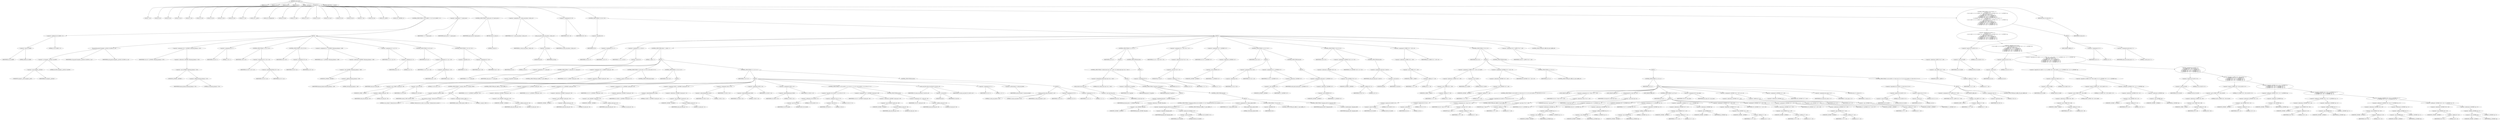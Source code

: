 digraph cache_insert {  
"1000124" [label = "(METHOD,cache_insert)" ]
"1000125" [label = "(PARAM,int a1)" ]
"1000126" [label = "(PARAM,void *cp)" ]
"1000127" [label = "(PARAM,int a3)" ]
"1000128" [label = "(PARAM,int a4)" ]
"1000129" [label = "(PARAM,__int16 a5)" ]
"1000130" [label = "(BLOCK,,)" ]
"1000131" [label = "(LOCAL,v7: int)" ]
"1000132" [label = "(LOCAL,v8: int)" ]
"1000133" [label = "(LOCAL,v9: int)" ]
"1000134" [label = "(LOCAL,v10: int)" ]
"1000135" [label = "(LOCAL,v11: int)" ]
"1000136" [label = "(LOCAL,v13: int)" ]
"1000137" [label = "(LOCAL,v14: int)" ]
"1000138" [label = "(LOCAL,v15: int)" ]
"1000139" [label = "(LOCAL,v16: int)" ]
"1000140" [label = "(LOCAL,v17: int)" ]
"1000141" [label = "(LOCAL,v18: __int16)" ]
"1000142" [label = "(LOCAL,v19: unsigned int)" ]
"1000143" [label = "(LOCAL,v20: bool)" ]
"1000144" [label = "(LOCAL,v21: bool)" ]
"1000145" [label = "(LOCAL,v22: int *)" ]
"1000146" [label = "(LOCAL,v23: int)" ]
"1000147" [label = "(LOCAL,v24: char *)" ]
"1000148" [label = "(LOCAL,v25: int)" ]
"1000149" [label = "(LOCAL,v26: int)" ]
"1000150" [label = "(LOCAL,v27: int)" ]
"1000151" [label = "(LOCAL,v28: int)" ]
"1000152" [label = "(LOCAL,v29: _BYTE *)" ]
"1000153" [label = "(LOCAL,v32: _DWORD [ 4 ])" ]
"1000154" [label = "(CONTROL_STRUCTURE,if ( (a5 & 0x980) != 0 ),if ( (a5 & 0x980) != 0 ))" ]
"1000155" [label = "(<operator>.notEquals,(a5 & 0x980) != 0)" ]
"1000156" [label = "(<operator>.and,a5 & 0x980)" ]
"1000157" [label = "(IDENTIFIER,a5,a5 & 0x980)" ]
"1000158" [label = "(LITERAL,0x980,a5 & 0x980)" ]
"1000159" [label = "(LITERAL,0,(a5 & 0x980) != 0)" ]
"1000160" [label = "(BLOCK,,)" ]
"1000161" [label = "(log_query,log_query((unsigned __int16)a5 | 0x10000, a1, cp))" ]
"1000162" [label = "(<operator>.or,(unsigned __int16)a5 | 0x10000)" ]
"1000163" [label = "(<operator>.cast,(unsigned __int16)a5)" ]
"1000164" [label = "(UNKNOWN,unsigned __int16,unsigned __int16)" ]
"1000165" [label = "(IDENTIFIER,a5,(unsigned __int16)a5)" ]
"1000166" [label = "(LITERAL,0x10000,(unsigned __int16)a5 | 0x10000)" ]
"1000167" [label = "(IDENTIFIER,a1,log_query((unsigned __int16)a5 | 0x10000, a1, cp))" ]
"1000168" [label = "(IDENTIFIER,cp,log_query((unsigned __int16)a5 | 0x10000, a1, cp))" ]
"1000169" [label = "(<operator>.assignment,v19 = *(_DWORD *)(dnsmasq_daemon + 252))" ]
"1000170" [label = "(IDENTIFIER,v19,v19 = *(_DWORD *)(dnsmasq_daemon + 252))" ]
"1000171" [label = "(<operator>.indirection,*(_DWORD *)(dnsmasq_daemon + 252))" ]
"1000172" [label = "(<operator>.cast,(_DWORD *)(dnsmasq_daemon + 252))" ]
"1000173" [label = "(UNKNOWN,_DWORD *,_DWORD *)" ]
"1000174" [label = "(<operator>.addition,dnsmasq_daemon + 252)" ]
"1000175" [label = "(IDENTIFIER,dnsmasq_daemon,dnsmasq_daemon + 252)" ]
"1000176" [label = "(LITERAL,252,dnsmasq_daemon + 252)" ]
"1000177" [label = "(<operator>.assignment,v20 = 1)" ]
"1000178" [label = "(IDENTIFIER,v20,v20 = 1)" ]
"1000179" [label = "(LITERAL,1,v20 = 1)" ]
"1000180" [label = "(CONTROL_STRUCTURE,if ( v19 ),if ( v19 ))" ]
"1000181" [label = "(IDENTIFIER,v19,if ( v19 ))" ]
"1000182" [label = "(<operator>.assignment,v20 = v19 >= a4)" ]
"1000183" [label = "(IDENTIFIER,v20,v20 = v19 >= a4)" ]
"1000184" [label = "(<operator>.greaterEqualsThan,v19 >= a4)" ]
"1000185" [label = "(IDENTIFIER,v19,v19 >= a4)" ]
"1000186" [label = "(IDENTIFIER,a4,v19 >= a4)" ]
"1000187" [label = "(CONTROL_STRUCTURE,if ( v20 ),if ( v20 ))" ]
"1000188" [label = "(IDENTIFIER,v20,if ( v20 ))" ]
"1000189" [label = "(<operator>.assignment,v19 = a4)" ]
"1000190" [label = "(IDENTIFIER,v19,v19 = a4)" ]
"1000191" [label = "(IDENTIFIER,a4,v19 = a4)" ]
"1000192" [label = "(<operator>.assignment,a4 = *(_DWORD *)(dnsmasq_daemon + 248))" ]
"1000193" [label = "(IDENTIFIER,a4,a4 = *(_DWORD *)(dnsmasq_daemon + 248))" ]
"1000194" [label = "(<operator>.indirection,*(_DWORD *)(dnsmasq_daemon + 248))" ]
"1000195" [label = "(<operator>.cast,(_DWORD *)(dnsmasq_daemon + 248))" ]
"1000196" [label = "(UNKNOWN,_DWORD *,_DWORD *)" ]
"1000197" [label = "(<operator>.addition,dnsmasq_daemon + 248)" ]
"1000198" [label = "(IDENTIFIER,dnsmasq_daemon,dnsmasq_daemon + 248)" ]
"1000199" [label = "(LITERAL,248,dnsmasq_daemon + 248)" ]
"1000200" [label = "(<operator>.assignment,v21 = a4 != 0)" ]
"1000201" [label = "(IDENTIFIER,v21,v21 = a4 != 0)" ]
"1000202" [label = "(<operator>.notEquals,a4 != 0)" ]
"1000203" [label = "(IDENTIFIER,a4,a4 != 0)" ]
"1000204" [label = "(LITERAL,0,a4 != 0)" ]
"1000205" [label = "(CONTROL_STRUCTURE,if ( a4 ),if ( a4 ))" ]
"1000206" [label = "(IDENTIFIER,a4,if ( a4 ))" ]
"1000207" [label = "(<operator>.assignment,v21 = a4 > v19)" ]
"1000208" [label = "(IDENTIFIER,v21,v21 = a4 > v19)" ]
"1000209" [label = "(<operator>.greaterThan,a4 > v19)" ]
"1000210" [label = "(IDENTIFIER,a4,a4 > v19)" ]
"1000211" [label = "(IDENTIFIER,v19,a4 > v19)" ]
"1000212" [label = "(CONTROL_STRUCTURE,if ( !v21 ),if ( !v21 ))" ]
"1000213" [label = "(<operator>.logicalNot,!v21)" ]
"1000214" [label = "(IDENTIFIER,v21,!v21)" ]
"1000215" [label = "(<operator>.assignment,a4 = v19)" ]
"1000216" [label = "(IDENTIFIER,a4,a4 = v19)" ]
"1000217" [label = "(IDENTIFIER,v19,a4 = v19)" ]
"1000218" [label = "(<operator>.assignment,v7 = insert_error)" ]
"1000219" [label = "(IDENTIFIER,v7,v7 = insert_error)" ]
"1000220" [label = "(IDENTIFIER,insert_error,v7 = insert_error)" ]
"1000221" [label = "(CONTROL_STRUCTURE,if ( insert_error ),if ( insert_error ))" ]
"1000222" [label = "(IDENTIFIER,insert_error,if ( insert_error ))" ]
"1000223" [label = "(RETURN,return 0;,return 0;)" ]
"1000224" [label = "(LITERAL,0,return 0;)" ]
"1000225" [label = "(<operator>.assignment,v9 = cache_scan_free(a1, (int)cp, a3))" ]
"1000226" [label = "(IDENTIFIER,v9,v9 = cache_scan_free(a1, (int)cp, a3))" ]
"1000227" [label = "(cache_scan_free,cache_scan_free(a1, (int)cp, a3))" ]
"1000228" [label = "(IDENTIFIER,a1,cache_scan_free(a1, (int)cp, a3))" ]
"1000229" [label = "(<operator>.cast,(int)cp)" ]
"1000230" [label = "(UNKNOWN,int,int)" ]
"1000231" [label = "(IDENTIFIER,cp,(int)cp)" ]
"1000232" [label = "(IDENTIFIER,a3,cache_scan_free(a1, (int)cp, a3))" ]
"1000233" [label = "(<operator>.assignment,v8 = v9)" ]
"1000234" [label = "(IDENTIFIER,v8,v8 = v9)" ]
"1000235" [label = "(IDENTIFIER,v9,v8 = v9)" ]
"1000236" [label = "(CONTROL_STRUCTURE,if ( !v9 ),if ( !v9 ))" ]
"1000237" [label = "(<operator>.logicalNot,!v9)" ]
"1000238" [label = "(IDENTIFIER,v9,!v9)" ]
"1000239" [label = "(BLOCK,,)" ]
"1000240" [label = "(<operator>.assignment,v10 = v7)" ]
"1000241" [label = "(IDENTIFIER,v10,v10 = v7)" ]
"1000242" [label = "(IDENTIFIER,v7,v10 = v7)" ]
"1000243" [label = "(<operator>.assignment,v11 = a5 & 4)" ]
"1000244" [label = "(IDENTIFIER,v11,v11 = a5 & 4)" ]
"1000245" [label = "(<operator>.and,a5 & 4)" ]
"1000246" [label = "(IDENTIFIER,a5,a5 & 4)" ]
"1000247" [label = "(LITERAL,4,a5 & 4)" ]
"1000248" [label = "(CONTROL_STRUCTURE,while ( 1 ),while ( 1 ))" ]
"1000249" [label = "(LITERAL,1,while ( 1 ))" ]
"1000250" [label = "(BLOCK,,)" ]
"1000251" [label = "(<operator>.assignment,v17 = cache_tail)" ]
"1000252" [label = "(IDENTIFIER,v17,v17 = cache_tail)" ]
"1000253" [label = "(IDENTIFIER,cache_tail,v17 = cache_tail)" ]
"1000254" [label = "(CONTROL_STRUCTURE,if ( !cache_tail ),if ( !cache_tail ))" ]
"1000255" [label = "(<operator>.logicalNot,!cache_tail)" ]
"1000256" [label = "(IDENTIFIER,cache_tail,!cache_tail)" ]
"1000257" [label = "(CONTROL_STRUCTURE,goto LABEL_27;,goto LABEL_27;)" ]
"1000258" [label = "(<operator>.assignment,v18 = *(_WORD *)(cache_tail + 36))" ]
"1000259" [label = "(IDENTIFIER,v18,v18 = *(_WORD *)(cache_tail + 36))" ]
"1000260" [label = "(<operator>.indirection,*(_WORD *)(cache_tail + 36))" ]
"1000261" [label = "(<operator>.cast,(_WORD *)(cache_tail + 36))" ]
"1000262" [label = "(UNKNOWN,_WORD *,_WORD *)" ]
"1000263" [label = "(<operator>.addition,cache_tail + 36)" ]
"1000264" [label = "(IDENTIFIER,cache_tail,cache_tail + 36)" ]
"1000265" [label = "(LITERAL,36,cache_tail + 36)" ]
"1000266" [label = "(CONTROL_STRUCTURE,if ( (v18 & 0xC) == 0 ),if ( (v18 & 0xC) == 0 ))" ]
"1000267" [label = "(<operator>.equals,(v18 & 0xC) == 0)" ]
"1000268" [label = "(<operator>.and,v18 & 0xC)" ]
"1000269" [label = "(IDENTIFIER,v18,v18 & 0xC)" ]
"1000270" [label = "(LITERAL,0xC,v18 & 0xC)" ]
"1000271" [label = "(LITERAL,0,(v18 & 0xC) == 0)" ]
"1000272" [label = "(CONTROL_STRUCTURE,break;,break;)" ]
"1000273" [label = "(CONTROL_STRUCTURE,if ( v10 ),if ( v10 ))" ]
"1000274" [label = "(IDENTIFIER,v10,if ( v10 ))" ]
"1000275" [label = "(BLOCK,,)" ]
"1000276" [label = "(CONTROL_STRUCTURE,if ( !warned_11088 ),if ( !warned_11088 ))" ]
"1000277" [label = "(<operator>.logicalNot,!warned_11088)" ]
"1000278" [label = "(IDENTIFIER,warned_11088,!warned_11088)" ]
"1000279" [label = "(BLOCK,,)" ]
"1000280" [label = "(my_syslog,my_syslog(3, \"Internal error in cache.\"))" ]
"1000281" [label = "(LITERAL,3,my_syslog(3, \"Internal error in cache.\"))" ]
"1000282" [label = "(LITERAL,\"Internal error in cache.\",my_syslog(3, \"Internal error in cache.\"))" ]
"1000283" [label = "(<operator>.assignment,warned_11088 = 1)" ]
"1000284" [label = "(IDENTIFIER,warned_11088,warned_11088 = 1)" ]
"1000285" [label = "(LITERAL,1,warned_11088 = 1)" ]
"1000286" [label = "(CONTROL_STRUCTURE,goto LABEL_27;,goto LABEL_27;)" ]
"1000287" [label = "(CONTROL_STRUCTURE,if ( v11 ),if ( v11 ))" ]
"1000288" [label = "(IDENTIFIER,v11,if ( v11 ))" ]
"1000289" [label = "(BLOCK,,)" ]
"1000290" [label = "(<operator>.assignment,v13 = *(_DWORD *)(cache_tail + 16))" ]
"1000291" [label = "(IDENTIFIER,v13,v13 = *(_DWORD *)(cache_tail + 16))" ]
"1000292" [label = "(<operator>.indirection,*(_DWORD *)(cache_tail + 16))" ]
"1000293" [label = "(<operator>.cast,(_DWORD *)(cache_tail + 16))" ]
"1000294" [label = "(UNKNOWN,_DWORD *,_DWORD *)" ]
"1000295" [label = "(<operator>.addition,cache_tail + 16)" ]
"1000296" [label = "(IDENTIFIER,cache_tail,cache_tail + 16)" ]
"1000297" [label = "(LITERAL,16,cache_tail + 16)" ]
"1000298" [label = "(<operator>.assignment,v14 = *(_DWORD *)(cache_tail + 20))" ]
"1000299" [label = "(IDENTIFIER,v14,v14 = *(_DWORD *)(cache_tail + 20))" ]
"1000300" [label = "(<operator>.indirection,*(_DWORD *)(cache_tail + 20))" ]
"1000301" [label = "(<operator>.cast,(_DWORD *)(cache_tail + 20))" ]
"1000302" [label = "(UNKNOWN,_DWORD *,_DWORD *)" ]
"1000303" [label = "(<operator>.addition,cache_tail + 20)" ]
"1000304" [label = "(IDENTIFIER,cache_tail,cache_tail + 20)" ]
"1000305" [label = "(LITERAL,20,cache_tail + 20)" ]
"1000306" [label = "(<operator>.assignment,v15 = *(_DWORD *)(cache_tail + 24))" ]
"1000307" [label = "(IDENTIFIER,v15,v15 = *(_DWORD *)(cache_tail + 24))" ]
"1000308" [label = "(<operator>.indirection,*(_DWORD *)(cache_tail + 24))" ]
"1000309" [label = "(<operator>.cast,(_DWORD *)(cache_tail + 24))" ]
"1000310" [label = "(UNKNOWN,_DWORD *,_DWORD *)" ]
"1000311" [label = "(<operator>.addition,cache_tail + 24)" ]
"1000312" [label = "(IDENTIFIER,cache_tail,cache_tail + 24)" ]
"1000313" [label = "(LITERAL,24,cache_tail + 24)" ]
"1000314" [label = "(<operator>.assignment,v32[0] = *(_DWORD *)(cache_tail + 12))" ]
"1000315" [label = "(<operator>.indirectIndexAccess,v32[0])" ]
"1000316" [label = "(IDENTIFIER,v32,v32[0] = *(_DWORD *)(cache_tail + 12))" ]
"1000317" [label = "(LITERAL,0,v32[0] = *(_DWORD *)(cache_tail + 12))" ]
"1000318" [label = "(<operator>.indirection,*(_DWORD *)(cache_tail + 12))" ]
"1000319" [label = "(<operator>.cast,(_DWORD *)(cache_tail + 12))" ]
"1000320" [label = "(UNKNOWN,_DWORD *,_DWORD *)" ]
"1000321" [label = "(<operator>.addition,cache_tail + 12)" ]
"1000322" [label = "(IDENTIFIER,cache_tail,cache_tail + 12)" ]
"1000323" [label = "(LITERAL,12,cache_tail + 12)" ]
"1000324" [label = "(<operator>.assignment,v32[1] = v13)" ]
"1000325" [label = "(<operator>.indirectIndexAccess,v32[1])" ]
"1000326" [label = "(IDENTIFIER,v32,v32[1] = v13)" ]
"1000327" [label = "(LITERAL,1,v32[1] = v13)" ]
"1000328" [label = "(IDENTIFIER,v13,v32[1] = v13)" ]
"1000329" [label = "(<operator>.assignment,v32[2] = v14)" ]
"1000330" [label = "(<operator>.indirectIndexAccess,v32[2])" ]
"1000331" [label = "(IDENTIFIER,v32,v32[2] = v14)" ]
"1000332" [label = "(LITERAL,2,v32[2] = v14)" ]
"1000333" [label = "(IDENTIFIER,v14,v32[2] = v14)" ]
"1000334" [label = "(<operator>.assignment,v32[3] = v15)" ]
"1000335" [label = "(<operator>.indirectIndexAccess,v32[3])" ]
"1000336" [label = "(IDENTIFIER,v32,v32[3] = v15)" ]
"1000337" [label = "(LITERAL,3,v32[3] = v15)" ]
"1000338" [label = "(IDENTIFIER,v15,v32[3] = v15)" ]
"1000339" [label = "(CONTROL_STRUCTURE,if ( (v18 & 0x200) != 0 || (v18 & 2) != 0 ),if ( (v18 & 0x200) != 0 || (v18 & 2) != 0 ))" ]
"1000340" [label = "(<operator>.logicalOr,(v18 & 0x200) != 0 || (v18 & 2) != 0)" ]
"1000341" [label = "(<operator>.notEquals,(v18 & 0x200) != 0)" ]
"1000342" [label = "(<operator>.and,v18 & 0x200)" ]
"1000343" [label = "(IDENTIFIER,v18,v18 & 0x200)" ]
"1000344" [label = "(LITERAL,0x200,v18 & 0x200)" ]
"1000345" [label = "(LITERAL,0,(v18 & 0x200) != 0)" ]
"1000346" [label = "(<operator>.notEquals,(v18 & 2) != 0)" ]
"1000347" [label = "(<operator>.and,v18 & 2)" ]
"1000348" [label = "(IDENTIFIER,v18,v18 & 2)" ]
"1000349" [label = "(LITERAL,2,v18 & 2)" ]
"1000350" [label = "(LITERAL,0,(v18 & 2) != 0)" ]
"1000351" [label = "(<operator>.assignment,v16 = *(_DWORD *)(cache_tail + 40))" ]
"1000352" [label = "(IDENTIFIER,v16,v16 = *(_DWORD *)(cache_tail + 40))" ]
"1000353" [label = "(<operator>.indirection,*(_DWORD *)(cache_tail + 40))" ]
"1000354" [label = "(<operator>.cast,(_DWORD *)(cache_tail + 40))" ]
"1000355" [label = "(UNKNOWN,_DWORD *,_DWORD *)" ]
"1000356" [label = "(<operator>.addition,cache_tail + 40)" ]
"1000357" [label = "(IDENTIFIER,cache_tail,cache_tail + 40)" ]
"1000358" [label = "(LITERAL,40,cache_tail + 40)" ]
"1000359" [label = "(CONTROL_STRUCTURE,else,else)" ]
"1000360" [label = "(<operator>.assignment,v16 = cache_tail + 40)" ]
"1000361" [label = "(IDENTIFIER,v16,v16 = cache_tail + 40)" ]
"1000362" [label = "(<operator>.addition,cache_tail + 40)" ]
"1000363" [label = "(IDENTIFIER,cache_tail,cache_tail + 40)" ]
"1000364" [label = "(LITERAL,40,cache_tail + 40)" ]
"1000365" [label = "(cache_scan_free,cache_scan_free(v16, (int)v32, a3))" ]
"1000366" [label = "(IDENTIFIER,v16,cache_scan_free(v16, (int)v32, a3))" ]
"1000367" [label = "(<operator>.cast,(int)v32)" ]
"1000368" [label = "(UNKNOWN,int,int)" ]
"1000369" [label = "(IDENTIFIER,v32,(int)v32)" ]
"1000370" [label = "(IDENTIFIER,a3,cache_scan_free(v16, (int)v32, a3))" ]
"1000371" [label = "(<operator>.assignment,v10 = 1)" ]
"1000372" [label = "(IDENTIFIER,v10,v10 = 1)" ]
"1000373" [label = "(LITERAL,1,v10 = 1)" ]
"1000374" [label = "(<operator>.preIncrement,++cache_live_freed)" ]
"1000375" [label = "(IDENTIFIER,cache_live_freed,++cache_live_freed)" ]
"1000376" [label = "(CONTROL_STRUCTURE,else,else)" ]
"1000377" [label = "(BLOCK,,)" ]
"1000378" [label = "(cache_scan_free,cache_scan_free(0, 0, a3))" ]
"1000379" [label = "(LITERAL,0,cache_scan_free(0, 0, a3))" ]
"1000380" [label = "(LITERAL,0,cache_scan_free(0, 0, a3))" ]
"1000381" [label = "(IDENTIFIER,a3,cache_scan_free(0, 0, a3))" ]
"1000382" [label = "(<operator>.assignment,v10 = 0)" ]
"1000383" [label = "(IDENTIFIER,v10,v10 = 0)" ]
"1000384" [label = "(LITERAL,0,v10 = 0)" ]
"1000385" [label = "(<operator>.assignment,v11 = 1)" ]
"1000386" [label = "(IDENTIFIER,v11,v11 = 1)" ]
"1000387" [label = "(LITERAL,1,v11 = 1)" ]
"1000388" [label = "(CONTROL_STRUCTURE,if ( a1 ),if ( a1 ))" ]
"1000389" [label = "(IDENTIFIER,a1,if ( a1 ))" ]
"1000390" [label = "(BLOCK,,)" ]
"1000391" [label = "(CONTROL_STRUCTURE,if ( strlen((const char *)a1) > 0x31 ),if ( strlen((const char *)a1) > 0x31 ))" ]
"1000392" [label = "(<operator>.greaterThan,strlen((const char *)a1) > 0x31)" ]
"1000393" [label = "(strlen,strlen((const char *)a1))" ]
"1000394" [label = "(<operator>.cast,(const char *)a1)" ]
"1000395" [label = "(UNKNOWN,const char *,const char *)" ]
"1000396" [label = "(IDENTIFIER,a1,(const char *)a1)" ]
"1000397" [label = "(LITERAL,0x31,strlen((const char *)a1) > 0x31)" ]
"1000398" [label = "(BLOCK,,)" ]
"1000399" [label = "(<operator>.assignment,v8 = big_free)" ]
"1000400" [label = "(IDENTIFIER,v8,v8 = big_free)" ]
"1000401" [label = "(IDENTIFIER,big_free,v8 = big_free)" ]
"1000402" [label = "(CONTROL_STRUCTURE,if ( big_free ),if ( big_free ))" ]
"1000403" [label = "(IDENTIFIER,big_free,if ( big_free ))" ]
"1000404" [label = "(BLOCK,,)" ]
"1000405" [label = "(<operator>.assignment,big_free = *(_DWORD *)big_free)" ]
"1000406" [label = "(IDENTIFIER,big_free,big_free = *(_DWORD *)big_free)" ]
"1000407" [label = "(<operator>.indirection,*(_DWORD *)big_free)" ]
"1000408" [label = "(<operator>.cast,(_DWORD *)big_free)" ]
"1000409" [label = "(UNKNOWN,_DWORD *,_DWORD *)" ]
"1000410" [label = "(IDENTIFIER,big_free,(_DWORD *)big_free)" ]
"1000411" [label = "(CONTROL_STRUCTURE,else,else)" ]
"1000412" [label = "(BLOCK,,)" ]
"1000413" [label = "(CONTROL_STRUCTURE,if ( !bignames_left && (a5 & 0x5000) == 0 ),if ( !bignames_left && (a5 & 0x5000) == 0 ))" ]
"1000414" [label = "(<operator>.logicalAnd,!bignames_left && (a5 & 0x5000) == 0)" ]
"1000415" [label = "(<operator>.logicalNot,!bignames_left)" ]
"1000416" [label = "(IDENTIFIER,bignames_left,!bignames_left)" ]
"1000417" [label = "(<operator>.equals,(a5 & 0x5000) == 0)" ]
"1000418" [label = "(<operator>.and,a5 & 0x5000)" ]
"1000419" [label = "(IDENTIFIER,a5,a5 & 0x5000)" ]
"1000420" [label = "(LITERAL,0x5000,a5 & 0x5000)" ]
"1000421" [label = "(LITERAL,0,(a5 & 0x5000) == 0)" ]
"1000422" [label = "(CONTROL_STRUCTURE,goto LABEL_27;,goto LABEL_27;)" ]
"1000423" [label = "(<operator>.assignment,v8 = whine_malloc(1028))" ]
"1000424" [label = "(IDENTIFIER,v8,v8 = whine_malloc(1028))" ]
"1000425" [label = "(whine_malloc,whine_malloc(1028))" ]
"1000426" [label = "(LITERAL,1028,whine_malloc(1028))" ]
"1000427" [label = "(CONTROL_STRUCTURE,if ( !v8 ),if ( !v8 ))" ]
"1000428" [label = "(<operator>.logicalNot,!v8)" ]
"1000429" [label = "(IDENTIFIER,v8,!v8)" ]
"1000430" [label = "(CONTROL_STRUCTURE,goto LABEL_27;,goto LABEL_27;)" ]
"1000431" [label = "(CONTROL_STRUCTURE,if ( bignames_left ),if ( bignames_left ))" ]
"1000432" [label = "(IDENTIFIER,bignames_left,if ( bignames_left ))" ]
"1000433" [label = "(<operator>.preDecrement,--bignames_left)" ]
"1000434" [label = "(IDENTIFIER,bignames_left,--bignames_left)" ]
"1000435" [label = "(CONTROL_STRUCTURE,else,else)" ]
"1000436" [label = "(BLOCK,,)" ]
"1000437" [label = "(<operator>.assignment,v8 = 0)" ]
"1000438" [label = "(IDENTIFIER,v8,v8 = 0)" ]
"1000439" [label = "(LITERAL,0,v8 = 0)" ]
"1000440" [label = "(<operator>.assignment,v22 = *(int **)(v17 + 4))" ]
"1000441" [label = "(IDENTIFIER,v22,v22 = *(int **)(v17 + 4))" ]
"1000442" [label = "(<operator>.indirection,*(int **)(v17 + 4))" ]
"1000443" [label = "(<operator>.cast,(int **)(v17 + 4))" ]
"1000444" [label = "(UNKNOWN,int **,int **)" ]
"1000445" [label = "(<operator>.addition,v17 + 4)" ]
"1000446" [label = "(IDENTIFIER,v17,v17 + 4)" ]
"1000447" [label = "(LITERAL,4,v17 + 4)" ]
"1000448" [label = "(<operator>.assignment,v23 = *(_DWORD *)v17)" ]
"1000449" [label = "(IDENTIFIER,v23,v23 = *(_DWORD *)v17)" ]
"1000450" [label = "(<operator>.indirection,*(_DWORD *)v17)" ]
"1000451" [label = "(<operator>.cast,(_DWORD *)v17)" ]
"1000452" [label = "(UNKNOWN,_DWORD *,_DWORD *)" ]
"1000453" [label = "(IDENTIFIER,v17,(_DWORD *)v17)" ]
"1000454" [label = "(CONTROL_STRUCTURE,if ( v22 ),if ( v22 ))" ]
"1000455" [label = "(IDENTIFIER,v22,if ( v22 ))" ]
"1000456" [label = "(BLOCK,,)" ]
"1000457" [label = "(<operator>.assignment,*v22 = v23)" ]
"1000458" [label = "(<operator>.indirection,*v22)" ]
"1000459" [label = "(IDENTIFIER,v22,*v22 = v23)" ]
"1000460" [label = "(IDENTIFIER,v23,*v22 = v23)" ]
"1000461" [label = "(<operator>.assignment,v23 = *(_DWORD *)v17)" ]
"1000462" [label = "(IDENTIFIER,v23,v23 = *(_DWORD *)v17)" ]
"1000463" [label = "(<operator>.indirection,*(_DWORD *)v17)" ]
"1000464" [label = "(<operator>.cast,(_DWORD *)v17)" ]
"1000465" [label = "(UNKNOWN,_DWORD *,_DWORD *)" ]
"1000466" [label = "(IDENTIFIER,v17,(_DWORD *)v17)" ]
"1000467" [label = "(CONTROL_STRUCTURE,else,else)" ]
"1000468" [label = "(BLOCK,,)" ]
"1000469" [label = "(<operator>.assignment,cache_head = *(_DWORD *)v17)" ]
"1000470" [label = "(IDENTIFIER,cache_head,cache_head = *(_DWORD *)v17)" ]
"1000471" [label = "(<operator>.indirection,*(_DWORD *)v17)" ]
"1000472" [label = "(<operator>.cast,(_DWORD *)v17)" ]
"1000473" [label = "(UNKNOWN,_DWORD *,_DWORD *)" ]
"1000474" [label = "(IDENTIFIER,v17,(_DWORD *)v17)" ]
"1000475" [label = "(CONTROL_STRUCTURE,if ( v23 ),if ( v23 ))" ]
"1000476" [label = "(IDENTIFIER,v23,if ( v23 ))" ]
"1000477" [label = "(<operator>.assignment,*(_DWORD *)(v23 + 4) = v22)" ]
"1000478" [label = "(<operator>.indirection,*(_DWORD *)(v23 + 4))" ]
"1000479" [label = "(<operator>.cast,(_DWORD *)(v23 + 4))" ]
"1000480" [label = "(UNKNOWN,_DWORD *,_DWORD *)" ]
"1000481" [label = "(<operator>.addition,v23 + 4)" ]
"1000482" [label = "(IDENTIFIER,v23,v23 + 4)" ]
"1000483" [label = "(LITERAL,4,v23 + 4)" ]
"1000484" [label = "(IDENTIFIER,v22,*(_DWORD *)(v23 + 4) = v22)" ]
"1000485" [label = "(CONTROL_STRUCTURE,else,else)" ]
"1000486" [label = "(<operator>.assignment,cache_tail = (int)v22)" ]
"1000487" [label = "(IDENTIFIER,cache_tail,cache_tail = (int)v22)" ]
"1000488" [label = "(<operator>.cast,(int)v22)" ]
"1000489" [label = "(UNKNOWN,int,int)" ]
"1000490" [label = "(IDENTIFIER,v22,(int)v22)" ]
"1000491" [label = "(<operator>.assignment,*(_WORD *)(v17 + 36) = a5)" ]
"1000492" [label = "(<operator>.indirection,*(_WORD *)(v17 + 36))" ]
"1000493" [label = "(<operator>.cast,(_WORD *)(v17 + 36))" ]
"1000494" [label = "(UNKNOWN,_WORD *,_WORD *)" ]
"1000495" [label = "(<operator>.addition,v17 + 36)" ]
"1000496" [label = "(IDENTIFIER,v17,v17 + 36)" ]
"1000497" [label = "(LITERAL,36,v17 + 36)" ]
"1000498" [label = "(IDENTIFIER,a5,*(_WORD *)(v17 + 36) = a5)" ]
"1000499" [label = "(CONTROL_STRUCTURE,if ( v8 ),if ( v8 ))" ]
"1000500" [label = "(IDENTIFIER,v8,if ( v8 ))" ]
"1000501" [label = "(BLOCK,,)" ]
"1000502" [label = "(<operator>.assignment,*(_WORD *)(v17 + 36) = a5 | 0x200)" ]
"1000503" [label = "(<operator>.indirection,*(_WORD *)(v17 + 36))" ]
"1000504" [label = "(<operator>.cast,(_WORD *)(v17 + 36))" ]
"1000505" [label = "(UNKNOWN,_WORD *,_WORD *)" ]
"1000506" [label = "(<operator>.addition,v17 + 36)" ]
"1000507" [label = "(IDENTIFIER,v17,v17 + 36)" ]
"1000508" [label = "(LITERAL,36,v17 + 36)" ]
"1000509" [label = "(<operator>.or,a5 | 0x200)" ]
"1000510" [label = "(IDENTIFIER,a5,a5 | 0x200)" ]
"1000511" [label = "(LITERAL,0x200,a5 | 0x200)" ]
"1000512" [label = "(<operator>.assignment,*(_DWORD *)(v17 + 40) = v8)" ]
"1000513" [label = "(<operator>.indirection,*(_DWORD *)(v17 + 40))" ]
"1000514" [label = "(<operator>.cast,(_DWORD *)(v17 + 40))" ]
"1000515" [label = "(UNKNOWN,_DWORD *,_DWORD *)" ]
"1000516" [label = "(<operator>.addition,v17 + 40)" ]
"1000517" [label = "(IDENTIFIER,v17,v17 + 40)" ]
"1000518" [label = "(LITERAL,40,v17 + 40)" ]
"1000519" [label = "(IDENTIFIER,v8,*(_DWORD *)(v17 + 40) = v8)" ]
"1000520" [label = "(CONTROL_STRUCTURE,if ( a1 ),if ( a1 ))" ]
"1000521" [label = "(IDENTIFIER,a1,if ( a1 ))" ]
"1000522" [label = "(CONTROL_STRUCTURE,goto LABEL_54;,goto LABEL_54;)" ]
"1000523" [label = "(CONTROL_STRUCTURE,else,else)" ]
"1000524" [label = "(BLOCK,,)" ]
"1000525" [label = "(CONTROL_STRUCTURE,if ( a1 ),if ( a1 ))" ]
"1000526" [label = "(IDENTIFIER,a1,if ( a1 ))" ]
"1000527" [label = "(BLOCK,,)" ]
"1000528" [label = "(CONTROL_STRUCTURE,if ( (a5 & 0x200) == 0 && (a5 & 2) == 0 ),if ( (a5 & 0x200) == 0 && (a5 & 2) == 0 ))" ]
"1000529" [label = "(<operator>.logicalAnd,(a5 & 0x200) == 0 && (a5 & 2) == 0)" ]
"1000530" [label = "(<operator>.equals,(a5 & 0x200) == 0)" ]
"1000531" [label = "(<operator>.and,a5 & 0x200)" ]
"1000532" [label = "(IDENTIFIER,a5,a5 & 0x200)" ]
"1000533" [label = "(LITERAL,0x200,a5 & 0x200)" ]
"1000534" [label = "(LITERAL,0,(a5 & 0x200) == 0)" ]
"1000535" [label = "(<operator>.equals,(a5 & 2) == 0)" ]
"1000536" [label = "(<operator>.and,a5 & 2)" ]
"1000537" [label = "(IDENTIFIER,a5,a5 & 2)" ]
"1000538" [label = "(LITERAL,2,a5 & 2)" ]
"1000539" [label = "(LITERAL,0,(a5 & 2) == 0)" ]
"1000540" [label = "(BLOCK,,)" ]
"1000541" [label = "(<operator>.assignment,v24 = (char *)(v17 + 40))" ]
"1000542" [label = "(IDENTIFIER,v24,v24 = (char *)(v17 + 40))" ]
"1000543" [label = "(<operator>.cast,(char *)(v17 + 40))" ]
"1000544" [label = "(UNKNOWN,char *,char *)" ]
"1000545" [label = "(<operator>.addition,v17 + 40)" ]
"1000546" [label = "(IDENTIFIER,v17,v17 + 40)" ]
"1000547" [label = "(LITERAL,40,v17 + 40)" ]
"1000548" [label = "(CONTROL_STRUCTURE,goto LABEL_55;,goto LABEL_55;)" ]
"1000549" [label = "(JUMP_TARGET,LABEL_54)" ]
"1000550" [label = "(<operator>.assignment,v24 = *(char **)(v17 + 40))" ]
"1000551" [label = "(IDENTIFIER,v24,v24 = *(char **)(v17 + 40))" ]
"1000552" [label = "(<operator>.indirection,*(char **)(v17 + 40))" ]
"1000553" [label = "(<operator>.cast,(char **)(v17 + 40))" ]
"1000554" [label = "(UNKNOWN,char **,char **)" ]
"1000555" [label = "(<operator>.addition,v17 + 40)" ]
"1000556" [label = "(IDENTIFIER,v17,v17 + 40)" ]
"1000557" [label = "(LITERAL,40,v17 + 40)" ]
"1000558" [label = "(JUMP_TARGET,LABEL_55)" ]
"1000559" [label = "(strcpy,strcpy(v24, (const char *)a1))" ]
"1000560" [label = "(IDENTIFIER,v24,strcpy(v24, (const char *)a1))" ]
"1000561" [label = "(<operator>.cast,(const char *)a1)" ]
"1000562" [label = "(UNKNOWN,const char *,const char *)" ]
"1000563" [label = "(IDENTIFIER,a1,(const char *)a1)" ]
"1000564" [label = "(JUMP_TARGET,LABEL_56)" ]
"1000565" [label = "(CONTROL_STRUCTURE,if ( cp ),if ( cp ))" ]
"1000566" [label = "(IDENTIFIER,cp,if ( cp ))" ]
"1000567" [label = "(BLOCK,,)" ]
"1000568" [label = "(<operator>.assignment,v25 = *((_DWORD *)cp + 1))" ]
"1000569" [label = "(IDENTIFIER,v25,v25 = *((_DWORD *)cp + 1))" ]
"1000570" [label = "(<operator>.indirection,*((_DWORD *)cp + 1))" ]
"1000571" [label = "(<operator>.addition,(_DWORD *)cp + 1)" ]
"1000572" [label = "(<operator>.cast,(_DWORD *)cp)" ]
"1000573" [label = "(UNKNOWN,_DWORD *,_DWORD *)" ]
"1000574" [label = "(IDENTIFIER,cp,(_DWORD *)cp)" ]
"1000575" [label = "(LITERAL,1,(_DWORD *)cp + 1)" ]
"1000576" [label = "(<operator>.assignment,v26 = *((_DWORD *)cp + 2))" ]
"1000577" [label = "(IDENTIFIER,v26,v26 = *((_DWORD *)cp + 2))" ]
"1000578" [label = "(<operator>.indirection,*((_DWORD *)cp + 2))" ]
"1000579" [label = "(<operator>.addition,(_DWORD *)cp + 2)" ]
"1000580" [label = "(<operator>.cast,(_DWORD *)cp)" ]
"1000581" [label = "(UNKNOWN,_DWORD *,_DWORD *)" ]
"1000582" [label = "(IDENTIFIER,cp,(_DWORD *)cp)" ]
"1000583" [label = "(LITERAL,2,(_DWORD *)cp + 2)" ]
"1000584" [label = "(<operator>.assignment,v27 = *((_DWORD *)cp + 3))" ]
"1000585" [label = "(IDENTIFIER,v27,v27 = *((_DWORD *)cp + 3))" ]
"1000586" [label = "(<operator>.indirection,*((_DWORD *)cp + 3))" ]
"1000587" [label = "(<operator>.addition,(_DWORD *)cp + 3)" ]
"1000588" [label = "(<operator>.cast,(_DWORD *)cp)" ]
"1000589" [label = "(UNKNOWN,_DWORD *,_DWORD *)" ]
"1000590" [label = "(IDENTIFIER,cp,(_DWORD *)cp)" ]
"1000591" [label = "(LITERAL,3,(_DWORD *)cp + 3)" ]
"1000592" [label = "(<operator>.assignment,*(_DWORD *)(v17 + 12) = *(_DWORD *)cp)" ]
"1000593" [label = "(<operator>.indirection,*(_DWORD *)(v17 + 12))" ]
"1000594" [label = "(<operator>.cast,(_DWORD *)(v17 + 12))" ]
"1000595" [label = "(UNKNOWN,_DWORD *,_DWORD *)" ]
"1000596" [label = "(<operator>.addition,v17 + 12)" ]
"1000597" [label = "(IDENTIFIER,v17,v17 + 12)" ]
"1000598" [label = "(LITERAL,12,v17 + 12)" ]
"1000599" [label = "(<operator>.indirection,*(_DWORD *)cp)" ]
"1000600" [label = "(<operator>.cast,(_DWORD *)cp)" ]
"1000601" [label = "(UNKNOWN,_DWORD *,_DWORD *)" ]
"1000602" [label = "(IDENTIFIER,cp,(_DWORD *)cp)" ]
"1000603" [label = "(<operator>.assignment,*(_DWORD *)(v17 + 16) = v25)" ]
"1000604" [label = "(<operator>.indirection,*(_DWORD *)(v17 + 16))" ]
"1000605" [label = "(<operator>.cast,(_DWORD *)(v17 + 16))" ]
"1000606" [label = "(UNKNOWN,_DWORD *,_DWORD *)" ]
"1000607" [label = "(<operator>.addition,v17 + 16)" ]
"1000608" [label = "(IDENTIFIER,v17,v17 + 16)" ]
"1000609" [label = "(LITERAL,16,v17 + 16)" ]
"1000610" [label = "(IDENTIFIER,v25,*(_DWORD *)(v17 + 16) = v25)" ]
"1000611" [label = "(<operator>.assignment,*(_DWORD *)(v17 + 20) = v26)" ]
"1000612" [label = "(<operator>.indirection,*(_DWORD *)(v17 + 20))" ]
"1000613" [label = "(<operator>.cast,(_DWORD *)(v17 + 20))" ]
"1000614" [label = "(UNKNOWN,_DWORD *,_DWORD *)" ]
"1000615" [label = "(<operator>.addition,v17 + 20)" ]
"1000616" [label = "(IDENTIFIER,v17,v17 + 20)" ]
"1000617" [label = "(LITERAL,20,v17 + 20)" ]
"1000618" [label = "(IDENTIFIER,v26,*(_DWORD *)(v17 + 20) = v26)" ]
"1000619" [label = "(<operator>.assignment,*(_DWORD *)(v17 + 24) = v27)" ]
"1000620" [label = "(<operator>.indirection,*(_DWORD *)(v17 + 24))" ]
"1000621" [label = "(<operator>.cast,(_DWORD *)(v17 + 24))" ]
"1000622" [label = "(UNKNOWN,_DWORD *,_DWORD *)" ]
"1000623" [label = "(<operator>.addition,v17 + 24)" ]
"1000624" [label = "(IDENTIFIER,v17,v17 + 24)" ]
"1000625" [label = "(LITERAL,24,v17 + 24)" ]
"1000626" [label = "(IDENTIFIER,v27,*(_DWORD *)(v17 + 24) = v27)" ]
"1000627" [label = "(<operator>.assignment,v28 = new_chain)" ]
"1000628" [label = "(IDENTIFIER,v28,v28 = new_chain)" ]
"1000629" [label = "(IDENTIFIER,new_chain,v28 = new_chain)" ]
"1000630" [label = "(<operator>.assignment,*(_DWORD *)(v17 + 28) = a4 + a3)" ]
"1000631" [label = "(<operator>.indirection,*(_DWORD *)(v17 + 28))" ]
"1000632" [label = "(<operator>.cast,(_DWORD *)(v17 + 28))" ]
"1000633" [label = "(UNKNOWN,_DWORD *,_DWORD *)" ]
"1000634" [label = "(<operator>.addition,v17 + 28)" ]
"1000635" [label = "(IDENTIFIER,v17,v17 + 28)" ]
"1000636" [label = "(LITERAL,28,v17 + 28)" ]
"1000637" [label = "(<operator>.addition,a4 + a3)" ]
"1000638" [label = "(IDENTIFIER,a4,a4 + a3)" ]
"1000639" [label = "(IDENTIFIER,a3,a4 + a3)" ]
"1000640" [label = "(<operator>.assignment,*(_DWORD *)v17 = v28)" ]
"1000641" [label = "(<operator>.indirection,*(_DWORD *)v17)" ]
"1000642" [label = "(<operator>.cast,(_DWORD *)v17)" ]
"1000643" [label = "(UNKNOWN,_DWORD *,_DWORD *)" ]
"1000644" [label = "(IDENTIFIER,v17,(_DWORD *)v17)" ]
"1000645" [label = "(IDENTIFIER,v28,*(_DWORD *)v17 = v28)" ]
"1000646" [label = "(<operator>.assignment,new_chain = v17)" ]
"1000647" [label = "(IDENTIFIER,new_chain,new_chain = v17)" ]
"1000648" [label = "(IDENTIFIER,v17,new_chain = v17)" ]
"1000649" [label = "(RETURN,return v17;,return v17;)" ]
"1000650" [label = "(IDENTIFIER,v17,return v17;)" ]
"1000651" [label = "(CONTROL_STRUCTURE,if ( (a5 & 0x200) == 0 && (a5 & 2) == 0 ),if ( (a5 & 0x200) == 0 && (a5 & 2) == 0 ))" ]
"1000652" [label = "(<operator>.logicalAnd,(a5 & 0x200) == 0 && (a5 & 2) == 0)" ]
"1000653" [label = "(<operator>.equals,(a5 & 0x200) == 0)" ]
"1000654" [label = "(<operator>.and,a5 & 0x200)" ]
"1000655" [label = "(IDENTIFIER,a5,a5 & 0x200)" ]
"1000656" [label = "(LITERAL,0x200,a5 & 0x200)" ]
"1000657" [label = "(LITERAL,0,(a5 & 0x200) == 0)" ]
"1000658" [label = "(<operator>.equals,(a5 & 2) == 0)" ]
"1000659" [label = "(<operator>.and,a5 & 2)" ]
"1000660" [label = "(IDENTIFIER,a5,a5 & 2)" ]
"1000661" [label = "(LITERAL,2,a5 & 2)" ]
"1000662" [label = "(LITERAL,0,(a5 & 2) == 0)" ]
"1000663" [label = "(BLOCK,,)" ]
"1000664" [label = "(<operator>.assignment,v29 = (_BYTE *)(v17 + 40))" ]
"1000665" [label = "(IDENTIFIER,v29,v29 = (_BYTE *)(v17 + 40))" ]
"1000666" [label = "(<operator>.cast,(_BYTE *)(v17 + 40))" ]
"1000667" [label = "(UNKNOWN,_BYTE *,_BYTE *)" ]
"1000668" [label = "(<operator>.addition,v17 + 40)" ]
"1000669" [label = "(IDENTIFIER,v17,v17 + 40)" ]
"1000670" [label = "(LITERAL,40,v17 + 40)" ]
"1000671" [label = "(JUMP_TARGET,LABEL_69)" ]
"1000672" [label = "(<operator>.assignment,*v29 = 0)" ]
"1000673" [label = "(<operator>.indirection,*v29)" ]
"1000674" [label = "(IDENTIFIER,v29,*v29 = 0)" ]
"1000675" [label = "(LITERAL,0,*v29 = 0)" ]
"1000676" [label = "(CONTROL_STRUCTURE,goto LABEL_56;,goto LABEL_56;)" ]
"1000677" [label = "(<operator>.assignment,v29 = *(_BYTE **)(v17 + 40))" ]
"1000678" [label = "(IDENTIFIER,v29,v29 = *(_BYTE **)(v17 + 40))" ]
"1000679" [label = "(<operator>.indirection,*(_BYTE **)(v17 + 40))" ]
"1000680" [label = "(<operator>.cast,(_BYTE **)(v17 + 40))" ]
"1000681" [label = "(UNKNOWN,_BYTE **,_BYTE **)" ]
"1000682" [label = "(<operator>.addition,v17 + 40)" ]
"1000683" [label = "(IDENTIFIER,v17,v17 + 40)" ]
"1000684" [label = "(LITERAL,40,v17 + 40)" ]
"1000685" [label = "(CONTROL_STRUCTURE,goto LABEL_69;,goto LABEL_69;)" ]
"1000686" [label = "(CONTROL_STRUCTURE,if ( (a5 & 0x180) == 0\n    || (a5 & 8) == 0\n    || ((a5 & 0x80) == 0 || (*(_WORD *)(v9 + 36) & 0x80) == 0 || *(_DWORD *)(v9 + 12) != *(_DWORD *)cp)\n    && ((a5 & 0x100) == 0\n     || (*(_WORD *)(v9 + 36) & 0x100) == 0\n     || *(_DWORD *)(v9 + 12) != *(_DWORD *)cp\n     || *(_DWORD *)(v9 + 16) != *((_DWORD *)cp + 1)\n     || *(_DWORD *)(v9 + 20) != *((_DWORD *)cp + 2)\n     || *(_DWORD *)(v9 + 24) != *((_DWORD *)cp + 3)) ),if ( (a5 & 0x180) == 0\n    || (a5 & 8) == 0\n    || ((a5 & 0x80) == 0 || (*(_WORD *)(v9 + 36) & 0x80) == 0 || *(_DWORD *)(v9 + 12) != *(_DWORD *)cp)\n    && ((a5 & 0x100) == 0\n     || (*(_WORD *)(v9 + 36) & 0x100) == 0\n     || *(_DWORD *)(v9 + 12) != *(_DWORD *)cp\n     || *(_DWORD *)(v9 + 16) != *((_DWORD *)cp + 1)\n     || *(_DWORD *)(v9 + 20) != *((_DWORD *)cp + 2)\n     || *(_DWORD *)(v9 + 24) != *((_DWORD *)cp + 3)) ))" ]
"1000687" [label = "(<operator>.logicalOr,(a5 & 0x180) == 0\n    || (a5 & 8) == 0\n    || ((a5 & 0x80) == 0 || (*(_WORD *)(v9 + 36) & 0x80) == 0 || *(_DWORD *)(v9 + 12) != *(_DWORD *)cp)\n    && ((a5 & 0x100) == 0\n     || (*(_WORD *)(v9 + 36) & 0x100) == 0\n     || *(_DWORD *)(v9 + 12) != *(_DWORD *)cp\n     || *(_DWORD *)(v9 + 16) != *((_DWORD *)cp + 1)\n     || *(_DWORD *)(v9 + 20) != *((_DWORD *)cp + 2)\n     || *(_DWORD *)(v9 + 24) != *((_DWORD *)cp + 3)))" ]
"1000688" [label = "(<operator>.equals,(a5 & 0x180) == 0)" ]
"1000689" [label = "(<operator>.and,a5 & 0x180)" ]
"1000690" [label = "(IDENTIFIER,a5,a5 & 0x180)" ]
"1000691" [label = "(LITERAL,0x180,a5 & 0x180)" ]
"1000692" [label = "(LITERAL,0,(a5 & 0x180) == 0)" ]
"1000693" [label = "(<operator>.logicalOr,(a5 & 8) == 0\n    || ((a5 & 0x80) == 0 || (*(_WORD *)(v9 + 36) & 0x80) == 0 || *(_DWORD *)(v9 + 12) != *(_DWORD *)cp)\n    && ((a5 & 0x100) == 0\n     || (*(_WORD *)(v9 + 36) & 0x100) == 0\n     || *(_DWORD *)(v9 + 12) != *(_DWORD *)cp\n     || *(_DWORD *)(v9 + 16) != *((_DWORD *)cp + 1)\n     || *(_DWORD *)(v9 + 20) != *((_DWORD *)cp + 2)\n     || *(_DWORD *)(v9 + 24) != *((_DWORD *)cp + 3)))" ]
"1000694" [label = "(<operator>.equals,(a5 & 8) == 0)" ]
"1000695" [label = "(<operator>.and,a5 & 8)" ]
"1000696" [label = "(IDENTIFIER,a5,a5 & 8)" ]
"1000697" [label = "(LITERAL,8,a5 & 8)" ]
"1000698" [label = "(LITERAL,0,(a5 & 8) == 0)" ]
"1000699" [label = "(<operator>.logicalAnd,((a5 & 0x80) == 0 || (*(_WORD *)(v9 + 36) & 0x80) == 0 || *(_DWORD *)(v9 + 12) != *(_DWORD *)cp)\n    && ((a5 & 0x100) == 0\n     || (*(_WORD *)(v9 + 36) & 0x100) == 0\n     || *(_DWORD *)(v9 + 12) != *(_DWORD *)cp\n     || *(_DWORD *)(v9 + 16) != *((_DWORD *)cp + 1)\n     || *(_DWORD *)(v9 + 20) != *((_DWORD *)cp + 2)\n     || *(_DWORD *)(v9 + 24) != *((_DWORD *)cp + 3)))" ]
"1000700" [label = "(<operator>.logicalOr,(a5 & 0x80) == 0 || (*(_WORD *)(v9 + 36) & 0x80) == 0 || *(_DWORD *)(v9 + 12) != *(_DWORD *)cp)" ]
"1000701" [label = "(<operator>.equals,(a5 & 0x80) == 0)" ]
"1000702" [label = "(<operator>.and,a5 & 0x80)" ]
"1000703" [label = "(IDENTIFIER,a5,a5 & 0x80)" ]
"1000704" [label = "(LITERAL,0x80,a5 & 0x80)" ]
"1000705" [label = "(LITERAL,0,(a5 & 0x80) == 0)" ]
"1000706" [label = "(<operator>.logicalOr,(*(_WORD *)(v9 + 36) & 0x80) == 0 || *(_DWORD *)(v9 + 12) != *(_DWORD *)cp)" ]
"1000707" [label = "(<operator>.equals,(*(_WORD *)(v9 + 36) & 0x80) == 0)" ]
"1000708" [label = "(<operator>.and,*(_WORD *)(v9 + 36) & 0x80)" ]
"1000709" [label = "(<operator>.indirection,*(_WORD *)(v9 + 36))" ]
"1000710" [label = "(<operator>.cast,(_WORD *)(v9 + 36))" ]
"1000711" [label = "(UNKNOWN,_WORD *,_WORD *)" ]
"1000712" [label = "(<operator>.addition,v9 + 36)" ]
"1000713" [label = "(IDENTIFIER,v9,v9 + 36)" ]
"1000714" [label = "(LITERAL,36,v9 + 36)" ]
"1000715" [label = "(LITERAL,0x80,*(_WORD *)(v9 + 36) & 0x80)" ]
"1000716" [label = "(LITERAL,0,(*(_WORD *)(v9 + 36) & 0x80) == 0)" ]
"1000717" [label = "(<operator>.notEquals,*(_DWORD *)(v9 + 12) != *(_DWORD *)cp)" ]
"1000718" [label = "(<operator>.indirection,*(_DWORD *)(v9 + 12))" ]
"1000719" [label = "(<operator>.cast,(_DWORD *)(v9 + 12))" ]
"1000720" [label = "(UNKNOWN,_DWORD *,_DWORD *)" ]
"1000721" [label = "(<operator>.addition,v9 + 12)" ]
"1000722" [label = "(IDENTIFIER,v9,v9 + 12)" ]
"1000723" [label = "(LITERAL,12,v9 + 12)" ]
"1000724" [label = "(<operator>.indirection,*(_DWORD *)cp)" ]
"1000725" [label = "(<operator>.cast,(_DWORD *)cp)" ]
"1000726" [label = "(UNKNOWN,_DWORD *,_DWORD *)" ]
"1000727" [label = "(IDENTIFIER,cp,(_DWORD *)cp)" ]
"1000728" [label = "(<operator>.logicalOr,(a5 & 0x100) == 0\n     || (*(_WORD *)(v9 + 36) & 0x100) == 0\n     || *(_DWORD *)(v9 + 12) != *(_DWORD *)cp\n     || *(_DWORD *)(v9 + 16) != *((_DWORD *)cp + 1)\n     || *(_DWORD *)(v9 + 20) != *((_DWORD *)cp + 2)\n     || *(_DWORD *)(v9 + 24) != *((_DWORD *)cp + 3))" ]
"1000729" [label = "(<operator>.equals,(a5 & 0x100) == 0)" ]
"1000730" [label = "(<operator>.and,a5 & 0x100)" ]
"1000731" [label = "(IDENTIFIER,a5,a5 & 0x100)" ]
"1000732" [label = "(LITERAL,0x100,a5 & 0x100)" ]
"1000733" [label = "(LITERAL,0,(a5 & 0x100) == 0)" ]
"1000734" [label = "(<operator>.logicalOr,(*(_WORD *)(v9 + 36) & 0x100) == 0\n     || *(_DWORD *)(v9 + 12) != *(_DWORD *)cp\n     || *(_DWORD *)(v9 + 16) != *((_DWORD *)cp + 1)\n     || *(_DWORD *)(v9 + 20) != *((_DWORD *)cp + 2)\n     || *(_DWORD *)(v9 + 24) != *((_DWORD *)cp + 3))" ]
"1000735" [label = "(<operator>.equals,(*(_WORD *)(v9 + 36) & 0x100) == 0)" ]
"1000736" [label = "(<operator>.and,*(_WORD *)(v9 + 36) & 0x100)" ]
"1000737" [label = "(<operator>.indirection,*(_WORD *)(v9 + 36))" ]
"1000738" [label = "(<operator>.cast,(_WORD *)(v9 + 36))" ]
"1000739" [label = "(UNKNOWN,_WORD *,_WORD *)" ]
"1000740" [label = "(<operator>.addition,v9 + 36)" ]
"1000741" [label = "(IDENTIFIER,v9,v9 + 36)" ]
"1000742" [label = "(LITERAL,36,v9 + 36)" ]
"1000743" [label = "(LITERAL,0x100,*(_WORD *)(v9 + 36) & 0x100)" ]
"1000744" [label = "(LITERAL,0,(*(_WORD *)(v9 + 36) & 0x100) == 0)" ]
"1000745" [label = "(<operator>.logicalOr,*(_DWORD *)(v9 + 12) != *(_DWORD *)cp\n     || *(_DWORD *)(v9 + 16) != *((_DWORD *)cp + 1)\n     || *(_DWORD *)(v9 + 20) != *((_DWORD *)cp + 2)\n     || *(_DWORD *)(v9 + 24) != *((_DWORD *)cp + 3))" ]
"1000746" [label = "(<operator>.notEquals,*(_DWORD *)(v9 + 12) != *(_DWORD *)cp)" ]
"1000747" [label = "(<operator>.indirection,*(_DWORD *)(v9 + 12))" ]
"1000748" [label = "(<operator>.cast,(_DWORD *)(v9 + 12))" ]
"1000749" [label = "(UNKNOWN,_DWORD *,_DWORD *)" ]
"1000750" [label = "(<operator>.addition,v9 + 12)" ]
"1000751" [label = "(IDENTIFIER,v9,v9 + 12)" ]
"1000752" [label = "(LITERAL,12,v9 + 12)" ]
"1000753" [label = "(<operator>.indirection,*(_DWORD *)cp)" ]
"1000754" [label = "(<operator>.cast,(_DWORD *)cp)" ]
"1000755" [label = "(UNKNOWN,_DWORD *,_DWORD *)" ]
"1000756" [label = "(IDENTIFIER,cp,(_DWORD *)cp)" ]
"1000757" [label = "(<operator>.logicalOr,*(_DWORD *)(v9 + 16) != *((_DWORD *)cp + 1)\n     || *(_DWORD *)(v9 + 20) != *((_DWORD *)cp + 2)\n     || *(_DWORD *)(v9 + 24) != *((_DWORD *)cp + 3))" ]
"1000758" [label = "(<operator>.notEquals,*(_DWORD *)(v9 + 16) != *((_DWORD *)cp + 1))" ]
"1000759" [label = "(<operator>.indirection,*(_DWORD *)(v9 + 16))" ]
"1000760" [label = "(<operator>.cast,(_DWORD *)(v9 + 16))" ]
"1000761" [label = "(UNKNOWN,_DWORD *,_DWORD *)" ]
"1000762" [label = "(<operator>.addition,v9 + 16)" ]
"1000763" [label = "(IDENTIFIER,v9,v9 + 16)" ]
"1000764" [label = "(LITERAL,16,v9 + 16)" ]
"1000765" [label = "(<operator>.indirection,*((_DWORD *)cp + 1))" ]
"1000766" [label = "(<operator>.addition,(_DWORD *)cp + 1)" ]
"1000767" [label = "(<operator>.cast,(_DWORD *)cp)" ]
"1000768" [label = "(UNKNOWN,_DWORD *,_DWORD *)" ]
"1000769" [label = "(IDENTIFIER,cp,(_DWORD *)cp)" ]
"1000770" [label = "(LITERAL,1,(_DWORD *)cp + 1)" ]
"1000771" [label = "(<operator>.logicalOr,*(_DWORD *)(v9 + 20) != *((_DWORD *)cp + 2)\n     || *(_DWORD *)(v9 + 24) != *((_DWORD *)cp + 3))" ]
"1000772" [label = "(<operator>.notEquals,*(_DWORD *)(v9 + 20) != *((_DWORD *)cp + 2))" ]
"1000773" [label = "(<operator>.indirection,*(_DWORD *)(v9 + 20))" ]
"1000774" [label = "(<operator>.cast,(_DWORD *)(v9 + 20))" ]
"1000775" [label = "(UNKNOWN,_DWORD *,_DWORD *)" ]
"1000776" [label = "(<operator>.addition,v9 + 20)" ]
"1000777" [label = "(IDENTIFIER,v9,v9 + 20)" ]
"1000778" [label = "(LITERAL,20,v9 + 20)" ]
"1000779" [label = "(<operator>.indirection,*((_DWORD *)cp + 2))" ]
"1000780" [label = "(<operator>.addition,(_DWORD *)cp + 2)" ]
"1000781" [label = "(<operator>.cast,(_DWORD *)cp)" ]
"1000782" [label = "(UNKNOWN,_DWORD *,_DWORD *)" ]
"1000783" [label = "(IDENTIFIER,cp,(_DWORD *)cp)" ]
"1000784" [label = "(LITERAL,2,(_DWORD *)cp + 2)" ]
"1000785" [label = "(<operator>.notEquals,*(_DWORD *)(v9 + 24) != *((_DWORD *)cp + 3))" ]
"1000786" [label = "(<operator>.indirection,*(_DWORD *)(v9 + 24))" ]
"1000787" [label = "(<operator>.cast,(_DWORD *)(v9 + 24))" ]
"1000788" [label = "(UNKNOWN,_DWORD *,_DWORD *)" ]
"1000789" [label = "(<operator>.addition,v9 + 24)" ]
"1000790" [label = "(IDENTIFIER,v9,v9 + 24)" ]
"1000791" [label = "(LITERAL,24,v9 + 24)" ]
"1000792" [label = "(<operator>.indirection,*((_DWORD *)cp + 3))" ]
"1000793" [label = "(<operator>.addition,(_DWORD *)cp + 3)" ]
"1000794" [label = "(<operator>.cast,(_DWORD *)cp)" ]
"1000795" [label = "(UNKNOWN,_DWORD *,_DWORD *)" ]
"1000796" [label = "(IDENTIFIER,cp,(_DWORD *)cp)" ]
"1000797" [label = "(LITERAL,3,(_DWORD *)cp + 3)" ]
"1000798" [label = "(BLOCK,,)" ]
"1000799" [label = "(JUMP_TARGET,LABEL_27)" ]
"1000800" [label = "(<operator>.assignment,v8 = 0)" ]
"1000801" [label = "(IDENTIFIER,v8,v8 = 0)" ]
"1000802" [label = "(LITERAL,0,v8 = 0)" ]
"1000803" [label = "(<operator>.assignment,insert_error = 1)" ]
"1000804" [label = "(IDENTIFIER,insert_error,insert_error = 1)" ]
"1000805" [label = "(LITERAL,1,insert_error = 1)" ]
"1000806" [label = "(RETURN,return v8;,return v8;)" ]
"1000807" [label = "(IDENTIFIER,v8,return v8;)" ]
"1000808" [label = "(METHOD_RETURN,int __fastcall)" ]
  "1000124" -> "1000125" 
  "1000124" -> "1000126" 
  "1000124" -> "1000127" 
  "1000124" -> "1000128" 
  "1000124" -> "1000129" 
  "1000124" -> "1000130" 
  "1000124" -> "1000808" 
  "1000130" -> "1000131" 
  "1000130" -> "1000132" 
  "1000130" -> "1000133" 
  "1000130" -> "1000134" 
  "1000130" -> "1000135" 
  "1000130" -> "1000136" 
  "1000130" -> "1000137" 
  "1000130" -> "1000138" 
  "1000130" -> "1000139" 
  "1000130" -> "1000140" 
  "1000130" -> "1000141" 
  "1000130" -> "1000142" 
  "1000130" -> "1000143" 
  "1000130" -> "1000144" 
  "1000130" -> "1000145" 
  "1000130" -> "1000146" 
  "1000130" -> "1000147" 
  "1000130" -> "1000148" 
  "1000130" -> "1000149" 
  "1000130" -> "1000150" 
  "1000130" -> "1000151" 
  "1000130" -> "1000152" 
  "1000130" -> "1000153" 
  "1000130" -> "1000154" 
  "1000130" -> "1000218" 
  "1000130" -> "1000221" 
  "1000130" -> "1000225" 
  "1000130" -> "1000233" 
  "1000130" -> "1000236" 
  "1000130" -> "1000686" 
  "1000130" -> "1000806" 
  "1000154" -> "1000155" 
  "1000154" -> "1000160" 
  "1000155" -> "1000156" 
  "1000155" -> "1000159" 
  "1000156" -> "1000157" 
  "1000156" -> "1000158" 
  "1000160" -> "1000161" 
  "1000160" -> "1000169" 
  "1000160" -> "1000177" 
  "1000160" -> "1000180" 
  "1000160" -> "1000187" 
  "1000160" -> "1000192" 
  "1000160" -> "1000200" 
  "1000160" -> "1000205" 
  "1000160" -> "1000212" 
  "1000161" -> "1000162" 
  "1000161" -> "1000167" 
  "1000161" -> "1000168" 
  "1000162" -> "1000163" 
  "1000162" -> "1000166" 
  "1000163" -> "1000164" 
  "1000163" -> "1000165" 
  "1000169" -> "1000170" 
  "1000169" -> "1000171" 
  "1000171" -> "1000172" 
  "1000172" -> "1000173" 
  "1000172" -> "1000174" 
  "1000174" -> "1000175" 
  "1000174" -> "1000176" 
  "1000177" -> "1000178" 
  "1000177" -> "1000179" 
  "1000180" -> "1000181" 
  "1000180" -> "1000182" 
  "1000182" -> "1000183" 
  "1000182" -> "1000184" 
  "1000184" -> "1000185" 
  "1000184" -> "1000186" 
  "1000187" -> "1000188" 
  "1000187" -> "1000189" 
  "1000189" -> "1000190" 
  "1000189" -> "1000191" 
  "1000192" -> "1000193" 
  "1000192" -> "1000194" 
  "1000194" -> "1000195" 
  "1000195" -> "1000196" 
  "1000195" -> "1000197" 
  "1000197" -> "1000198" 
  "1000197" -> "1000199" 
  "1000200" -> "1000201" 
  "1000200" -> "1000202" 
  "1000202" -> "1000203" 
  "1000202" -> "1000204" 
  "1000205" -> "1000206" 
  "1000205" -> "1000207" 
  "1000207" -> "1000208" 
  "1000207" -> "1000209" 
  "1000209" -> "1000210" 
  "1000209" -> "1000211" 
  "1000212" -> "1000213" 
  "1000212" -> "1000215" 
  "1000213" -> "1000214" 
  "1000215" -> "1000216" 
  "1000215" -> "1000217" 
  "1000218" -> "1000219" 
  "1000218" -> "1000220" 
  "1000221" -> "1000222" 
  "1000221" -> "1000223" 
  "1000223" -> "1000224" 
  "1000225" -> "1000226" 
  "1000225" -> "1000227" 
  "1000227" -> "1000228" 
  "1000227" -> "1000229" 
  "1000227" -> "1000232" 
  "1000229" -> "1000230" 
  "1000229" -> "1000231" 
  "1000233" -> "1000234" 
  "1000233" -> "1000235" 
  "1000236" -> "1000237" 
  "1000236" -> "1000239" 
  "1000237" -> "1000238" 
  "1000239" -> "1000240" 
  "1000239" -> "1000243" 
  "1000239" -> "1000248" 
  "1000239" -> "1000388" 
  "1000239" -> "1000440" 
  "1000239" -> "1000448" 
  "1000239" -> "1000454" 
  "1000239" -> "1000475" 
  "1000239" -> "1000491" 
  "1000239" -> "1000499" 
  "1000239" -> "1000677" 
  "1000239" -> "1000685" 
  "1000240" -> "1000241" 
  "1000240" -> "1000242" 
  "1000243" -> "1000244" 
  "1000243" -> "1000245" 
  "1000245" -> "1000246" 
  "1000245" -> "1000247" 
  "1000248" -> "1000249" 
  "1000248" -> "1000250" 
  "1000250" -> "1000251" 
  "1000250" -> "1000254" 
  "1000250" -> "1000258" 
  "1000250" -> "1000266" 
  "1000250" -> "1000273" 
  "1000250" -> "1000287" 
  "1000251" -> "1000252" 
  "1000251" -> "1000253" 
  "1000254" -> "1000255" 
  "1000254" -> "1000257" 
  "1000255" -> "1000256" 
  "1000258" -> "1000259" 
  "1000258" -> "1000260" 
  "1000260" -> "1000261" 
  "1000261" -> "1000262" 
  "1000261" -> "1000263" 
  "1000263" -> "1000264" 
  "1000263" -> "1000265" 
  "1000266" -> "1000267" 
  "1000266" -> "1000272" 
  "1000267" -> "1000268" 
  "1000267" -> "1000271" 
  "1000268" -> "1000269" 
  "1000268" -> "1000270" 
  "1000273" -> "1000274" 
  "1000273" -> "1000275" 
  "1000275" -> "1000276" 
  "1000275" -> "1000286" 
  "1000276" -> "1000277" 
  "1000276" -> "1000279" 
  "1000277" -> "1000278" 
  "1000279" -> "1000280" 
  "1000279" -> "1000283" 
  "1000280" -> "1000281" 
  "1000280" -> "1000282" 
  "1000283" -> "1000284" 
  "1000283" -> "1000285" 
  "1000287" -> "1000288" 
  "1000287" -> "1000289" 
  "1000287" -> "1000376" 
  "1000289" -> "1000290" 
  "1000289" -> "1000298" 
  "1000289" -> "1000306" 
  "1000289" -> "1000314" 
  "1000289" -> "1000324" 
  "1000289" -> "1000329" 
  "1000289" -> "1000334" 
  "1000289" -> "1000339" 
  "1000289" -> "1000365" 
  "1000289" -> "1000371" 
  "1000289" -> "1000374" 
  "1000290" -> "1000291" 
  "1000290" -> "1000292" 
  "1000292" -> "1000293" 
  "1000293" -> "1000294" 
  "1000293" -> "1000295" 
  "1000295" -> "1000296" 
  "1000295" -> "1000297" 
  "1000298" -> "1000299" 
  "1000298" -> "1000300" 
  "1000300" -> "1000301" 
  "1000301" -> "1000302" 
  "1000301" -> "1000303" 
  "1000303" -> "1000304" 
  "1000303" -> "1000305" 
  "1000306" -> "1000307" 
  "1000306" -> "1000308" 
  "1000308" -> "1000309" 
  "1000309" -> "1000310" 
  "1000309" -> "1000311" 
  "1000311" -> "1000312" 
  "1000311" -> "1000313" 
  "1000314" -> "1000315" 
  "1000314" -> "1000318" 
  "1000315" -> "1000316" 
  "1000315" -> "1000317" 
  "1000318" -> "1000319" 
  "1000319" -> "1000320" 
  "1000319" -> "1000321" 
  "1000321" -> "1000322" 
  "1000321" -> "1000323" 
  "1000324" -> "1000325" 
  "1000324" -> "1000328" 
  "1000325" -> "1000326" 
  "1000325" -> "1000327" 
  "1000329" -> "1000330" 
  "1000329" -> "1000333" 
  "1000330" -> "1000331" 
  "1000330" -> "1000332" 
  "1000334" -> "1000335" 
  "1000334" -> "1000338" 
  "1000335" -> "1000336" 
  "1000335" -> "1000337" 
  "1000339" -> "1000340" 
  "1000339" -> "1000351" 
  "1000339" -> "1000359" 
  "1000340" -> "1000341" 
  "1000340" -> "1000346" 
  "1000341" -> "1000342" 
  "1000341" -> "1000345" 
  "1000342" -> "1000343" 
  "1000342" -> "1000344" 
  "1000346" -> "1000347" 
  "1000346" -> "1000350" 
  "1000347" -> "1000348" 
  "1000347" -> "1000349" 
  "1000351" -> "1000352" 
  "1000351" -> "1000353" 
  "1000353" -> "1000354" 
  "1000354" -> "1000355" 
  "1000354" -> "1000356" 
  "1000356" -> "1000357" 
  "1000356" -> "1000358" 
  "1000359" -> "1000360" 
  "1000360" -> "1000361" 
  "1000360" -> "1000362" 
  "1000362" -> "1000363" 
  "1000362" -> "1000364" 
  "1000365" -> "1000366" 
  "1000365" -> "1000367" 
  "1000365" -> "1000370" 
  "1000367" -> "1000368" 
  "1000367" -> "1000369" 
  "1000371" -> "1000372" 
  "1000371" -> "1000373" 
  "1000374" -> "1000375" 
  "1000376" -> "1000377" 
  "1000377" -> "1000378" 
  "1000377" -> "1000382" 
  "1000377" -> "1000385" 
  "1000378" -> "1000379" 
  "1000378" -> "1000380" 
  "1000378" -> "1000381" 
  "1000382" -> "1000383" 
  "1000382" -> "1000384" 
  "1000385" -> "1000386" 
  "1000385" -> "1000387" 
  "1000388" -> "1000389" 
  "1000388" -> "1000390" 
  "1000388" -> "1000435" 
  "1000390" -> "1000391" 
  "1000391" -> "1000392" 
  "1000391" -> "1000398" 
  "1000392" -> "1000393" 
  "1000392" -> "1000397" 
  "1000393" -> "1000394" 
  "1000394" -> "1000395" 
  "1000394" -> "1000396" 
  "1000398" -> "1000399" 
  "1000398" -> "1000402" 
  "1000399" -> "1000400" 
  "1000399" -> "1000401" 
  "1000402" -> "1000403" 
  "1000402" -> "1000404" 
  "1000402" -> "1000411" 
  "1000404" -> "1000405" 
  "1000405" -> "1000406" 
  "1000405" -> "1000407" 
  "1000407" -> "1000408" 
  "1000408" -> "1000409" 
  "1000408" -> "1000410" 
  "1000411" -> "1000412" 
  "1000412" -> "1000413" 
  "1000412" -> "1000423" 
  "1000412" -> "1000427" 
  "1000412" -> "1000431" 
  "1000413" -> "1000414" 
  "1000413" -> "1000422" 
  "1000414" -> "1000415" 
  "1000414" -> "1000417" 
  "1000415" -> "1000416" 
  "1000417" -> "1000418" 
  "1000417" -> "1000421" 
  "1000418" -> "1000419" 
  "1000418" -> "1000420" 
  "1000423" -> "1000424" 
  "1000423" -> "1000425" 
  "1000425" -> "1000426" 
  "1000427" -> "1000428" 
  "1000427" -> "1000430" 
  "1000428" -> "1000429" 
  "1000431" -> "1000432" 
  "1000431" -> "1000433" 
  "1000433" -> "1000434" 
  "1000435" -> "1000436" 
  "1000436" -> "1000437" 
  "1000437" -> "1000438" 
  "1000437" -> "1000439" 
  "1000440" -> "1000441" 
  "1000440" -> "1000442" 
  "1000442" -> "1000443" 
  "1000443" -> "1000444" 
  "1000443" -> "1000445" 
  "1000445" -> "1000446" 
  "1000445" -> "1000447" 
  "1000448" -> "1000449" 
  "1000448" -> "1000450" 
  "1000450" -> "1000451" 
  "1000451" -> "1000452" 
  "1000451" -> "1000453" 
  "1000454" -> "1000455" 
  "1000454" -> "1000456" 
  "1000454" -> "1000467" 
  "1000456" -> "1000457" 
  "1000456" -> "1000461" 
  "1000457" -> "1000458" 
  "1000457" -> "1000460" 
  "1000458" -> "1000459" 
  "1000461" -> "1000462" 
  "1000461" -> "1000463" 
  "1000463" -> "1000464" 
  "1000464" -> "1000465" 
  "1000464" -> "1000466" 
  "1000467" -> "1000468" 
  "1000468" -> "1000469" 
  "1000469" -> "1000470" 
  "1000469" -> "1000471" 
  "1000471" -> "1000472" 
  "1000472" -> "1000473" 
  "1000472" -> "1000474" 
  "1000475" -> "1000476" 
  "1000475" -> "1000477" 
  "1000475" -> "1000485" 
  "1000477" -> "1000478" 
  "1000477" -> "1000484" 
  "1000478" -> "1000479" 
  "1000479" -> "1000480" 
  "1000479" -> "1000481" 
  "1000481" -> "1000482" 
  "1000481" -> "1000483" 
  "1000485" -> "1000486" 
  "1000486" -> "1000487" 
  "1000486" -> "1000488" 
  "1000488" -> "1000489" 
  "1000488" -> "1000490" 
  "1000491" -> "1000492" 
  "1000491" -> "1000498" 
  "1000492" -> "1000493" 
  "1000493" -> "1000494" 
  "1000493" -> "1000495" 
  "1000495" -> "1000496" 
  "1000495" -> "1000497" 
  "1000499" -> "1000500" 
  "1000499" -> "1000501" 
  "1000499" -> "1000523" 
  "1000501" -> "1000502" 
  "1000501" -> "1000512" 
  "1000501" -> "1000520" 
  "1000502" -> "1000503" 
  "1000502" -> "1000509" 
  "1000503" -> "1000504" 
  "1000504" -> "1000505" 
  "1000504" -> "1000506" 
  "1000506" -> "1000507" 
  "1000506" -> "1000508" 
  "1000509" -> "1000510" 
  "1000509" -> "1000511" 
  "1000512" -> "1000513" 
  "1000512" -> "1000519" 
  "1000513" -> "1000514" 
  "1000514" -> "1000515" 
  "1000514" -> "1000516" 
  "1000516" -> "1000517" 
  "1000516" -> "1000518" 
  "1000520" -> "1000521" 
  "1000520" -> "1000522" 
  "1000523" -> "1000524" 
  "1000524" -> "1000525" 
  "1000524" -> "1000651" 
  "1000525" -> "1000526" 
  "1000525" -> "1000527" 
  "1000527" -> "1000528" 
  "1000527" -> "1000549" 
  "1000527" -> "1000550" 
  "1000527" -> "1000558" 
  "1000527" -> "1000559" 
  "1000527" -> "1000564" 
  "1000527" -> "1000565" 
  "1000527" -> "1000627" 
  "1000527" -> "1000630" 
  "1000527" -> "1000640" 
  "1000527" -> "1000646" 
  "1000527" -> "1000649" 
  "1000528" -> "1000529" 
  "1000528" -> "1000540" 
  "1000529" -> "1000530" 
  "1000529" -> "1000535" 
  "1000530" -> "1000531" 
  "1000530" -> "1000534" 
  "1000531" -> "1000532" 
  "1000531" -> "1000533" 
  "1000535" -> "1000536" 
  "1000535" -> "1000539" 
  "1000536" -> "1000537" 
  "1000536" -> "1000538" 
  "1000540" -> "1000541" 
  "1000540" -> "1000548" 
  "1000541" -> "1000542" 
  "1000541" -> "1000543" 
  "1000543" -> "1000544" 
  "1000543" -> "1000545" 
  "1000545" -> "1000546" 
  "1000545" -> "1000547" 
  "1000550" -> "1000551" 
  "1000550" -> "1000552" 
  "1000552" -> "1000553" 
  "1000553" -> "1000554" 
  "1000553" -> "1000555" 
  "1000555" -> "1000556" 
  "1000555" -> "1000557" 
  "1000559" -> "1000560" 
  "1000559" -> "1000561" 
  "1000561" -> "1000562" 
  "1000561" -> "1000563" 
  "1000565" -> "1000566" 
  "1000565" -> "1000567" 
  "1000567" -> "1000568" 
  "1000567" -> "1000576" 
  "1000567" -> "1000584" 
  "1000567" -> "1000592" 
  "1000567" -> "1000603" 
  "1000567" -> "1000611" 
  "1000567" -> "1000619" 
  "1000568" -> "1000569" 
  "1000568" -> "1000570" 
  "1000570" -> "1000571" 
  "1000571" -> "1000572" 
  "1000571" -> "1000575" 
  "1000572" -> "1000573" 
  "1000572" -> "1000574" 
  "1000576" -> "1000577" 
  "1000576" -> "1000578" 
  "1000578" -> "1000579" 
  "1000579" -> "1000580" 
  "1000579" -> "1000583" 
  "1000580" -> "1000581" 
  "1000580" -> "1000582" 
  "1000584" -> "1000585" 
  "1000584" -> "1000586" 
  "1000586" -> "1000587" 
  "1000587" -> "1000588" 
  "1000587" -> "1000591" 
  "1000588" -> "1000589" 
  "1000588" -> "1000590" 
  "1000592" -> "1000593" 
  "1000592" -> "1000599" 
  "1000593" -> "1000594" 
  "1000594" -> "1000595" 
  "1000594" -> "1000596" 
  "1000596" -> "1000597" 
  "1000596" -> "1000598" 
  "1000599" -> "1000600" 
  "1000600" -> "1000601" 
  "1000600" -> "1000602" 
  "1000603" -> "1000604" 
  "1000603" -> "1000610" 
  "1000604" -> "1000605" 
  "1000605" -> "1000606" 
  "1000605" -> "1000607" 
  "1000607" -> "1000608" 
  "1000607" -> "1000609" 
  "1000611" -> "1000612" 
  "1000611" -> "1000618" 
  "1000612" -> "1000613" 
  "1000613" -> "1000614" 
  "1000613" -> "1000615" 
  "1000615" -> "1000616" 
  "1000615" -> "1000617" 
  "1000619" -> "1000620" 
  "1000619" -> "1000626" 
  "1000620" -> "1000621" 
  "1000621" -> "1000622" 
  "1000621" -> "1000623" 
  "1000623" -> "1000624" 
  "1000623" -> "1000625" 
  "1000627" -> "1000628" 
  "1000627" -> "1000629" 
  "1000630" -> "1000631" 
  "1000630" -> "1000637" 
  "1000631" -> "1000632" 
  "1000632" -> "1000633" 
  "1000632" -> "1000634" 
  "1000634" -> "1000635" 
  "1000634" -> "1000636" 
  "1000637" -> "1000638" 
  "1000637" -> "1000639" 
  "1000640" -> "1000641" 
  "1000640" -> "1000645" 
  "1000641" -> "1000642" 
  "1000642" -> "1000643" 
  "1000642" -> "1000644" 
  "1000646" -> "1000647" 
  "1000646" -> "1000648" 
  "1000649" -> "1000650" 
  "1000651" -> "1000652" 
  "1000651" -> "1000663" 
  "1000652" -> "1000653" 
  "1000652" -> "1000658" 
  "1000653" -> "1000654" 
  "1000653" -> "1000657" 
  "1000654" -> "1000655" 
  "1000654" -> "1000656" 
  "1000658" -> "1000659" 
  "1000658" -> "1000662" 
  "1000659" -> "1000660" 
  "1000659" -> "1000661" 
  "1000663" -> "1000664" 
  "1000663" -> "1000671" 
  "1000663" -> "1000672" 
  "1000663" -> "1000676" 
  "1000664" -> "1000665" 
  "1000664" -> "1000666" 
  "1000666" -> "1000667" 
  "1000666" -> "1000668" 
  "1000668" -> "1000669" 
  "1000668" -> "1000670" 
  "1000672" -> "1000673" 
  "1000672" -> "1000675" 
  "1000673" -> "1000674" 
  "1000677" -> "1000678" 
  "1000677" -> "1000679" 
  "1000679" -> "1000680" 
  "1000680" -> "1000681" 
  "1000680" -> "1000682" 
  "1000682" -> "1000683" 
  "1000682" -> "1000684" 
  "1000686" -> "1000687" 
  "1000686" -> "1000798" 
  "1000687" -> "1000688" 
  "1000687" -> "1000693" 
  "1000688" -> "1000689" 
  "1000688" -> "1000692" 
  "1000689" -> "1000690" 
  "1000689" -> "1000691" 
  "1000693" -> "1000694" 
  "1000693" -> "1000699" 
  "1000694" -> "1000695" 
  "1000694" -> "1000698" 
  "1000695" -> "1000696" 
  "1000695" -> "1000697" 
  "1000699" -> "1000700" 
  "1000699" -> "1000728" 
  "1000700" -> "1000701" 
  "1000700" -> "1000706" 
  "1000701" -> "1000702" 
  "1000701" -> "1000705" 
  "1000702" -> "1000703" 
  "1000702" -> "1000704" 
  "1000706" -> "1000707" 
  "1000706" -> "1000717" 
  "1000707" -> "1000708" 
  "1000707" -> "1000716" 
  "1000708" -> "1000709" 
  "1000708" -> "1000715" 
  "1000709" -> "1000710" 
  "1000710" -> "1000711" 
  "1000710" -> "1000712" 
  "1000712" -> "1000713" 
  "1000712" -> "1000714" 
  "1000717" -> "1000718" 
  "1000717" -> "1000724" 
  "1000718" -> "1000719" 
  "1000719" -> "1000720" 
  "1000719" -> "1000721" 
  "1000721" -> "1000722" 
  "1000721" -> "1000723" 
  "1000724" -> "1000725" 
  "1000725" -> "1000726" 
  "1000725" -> "1000727" 
  "1000728" -> "1000729" 
  "1000728" -> "1000734" 
  "1000729" -> "1000730" 
  "1000729" -> "1000733" 
  "1000730" -> "1000731" 
  "1000730" -> "1000732" 
  "1000734" -> "1000735" 
  "1000734" -> "1000745" 
  "1000735" -> "1000736" 
  "1000735" -> "1000744" 
  "1000736" -> "1000737" 
  "1000736" -> "1000743" 
  "1000737" -> "1000738" 
  "1000738" -> "1000739" 
  "1000738" -> "1000740" 
  "1000740" -> "1000741" 
  "1000740" -> "1000742" 
  "1000745" -> "1000746" 
  "1000745" -> "1000757" 
  "1000746" -> "1000747" 
  "1000746" -> "1000753" 
  "1000747" -> "1000748" 
  "1000748" -> "1000749" 
  "1000748" -> "1000750" 
  "1000750" -> "1000751" 
  "1000750" -> "1000752" 
  "1000753" -> "1000754" 
  "1000754" -> "1000755" 
  "1000754" -> "1000756" 
  "1000757" -> "1000758" 
  "1000757" -> "1000771" 
  "1000758" -> "1000759" 
  "1000758" -> "1000765" 
  "1000759" -> "1000760" 
  "1000760" -> "1000761" 
  "1000760" -> "1000762" 
  "1000762" -> "1000763" 
  "1000762" -> "1000764" 
  "1000765" -> "1000766" 
  "1000766" -> "1000767" 
  "1000766" -> "1000770" 
  "1000767" -> "1000768" 
  "1000767" -> "1000769" 
  "1000771" -> "1000772" 
  "1000771" -> "1000785" 
  "1000772" -> "1000773" 
  "1000772" -> "1000779" 
  "1000773" -> "1000774" 
  "1000774" -> "1000775" 
  "1000774" -> "1000776" 
  "1000776" -> "1000777" 
  "1000776" -> "1000778" 
  "1000779" -> "1000780" 
  "1000780" -> "1000781" 
  "1000780" -> "1000784" 
  "1000781" -> "1000782" 
  "1000781" -> "1000783" 
  "1000785" -> "1000786" 
  "1000785" -> "1000792" 
  "1000786" -> "1000787" 
  "1000787" -> "1000788" 
  "1000787" -> "1000789" 
  "1000789" -> "1000790" 
  "1000789" -> "1000791" 
  "1000792" -> "1000793" 
  "1000793" -> "1000794" 
  "1000793" -> "1000797" 
  "1000794" -> "1000795" 
  "1000794" -> "1000796" 
  "1000798" -> "1000799" 
  "1000798" -> "1000800" 
  "1000798" -> "1000803" 
  "1000800" -> "1000801" 
  "1000800" -> "1000802" 
  "1000803" -> "1000804" 
  "1000803" -> "1000805" 
  "1000806" -> "1000807" 
}
